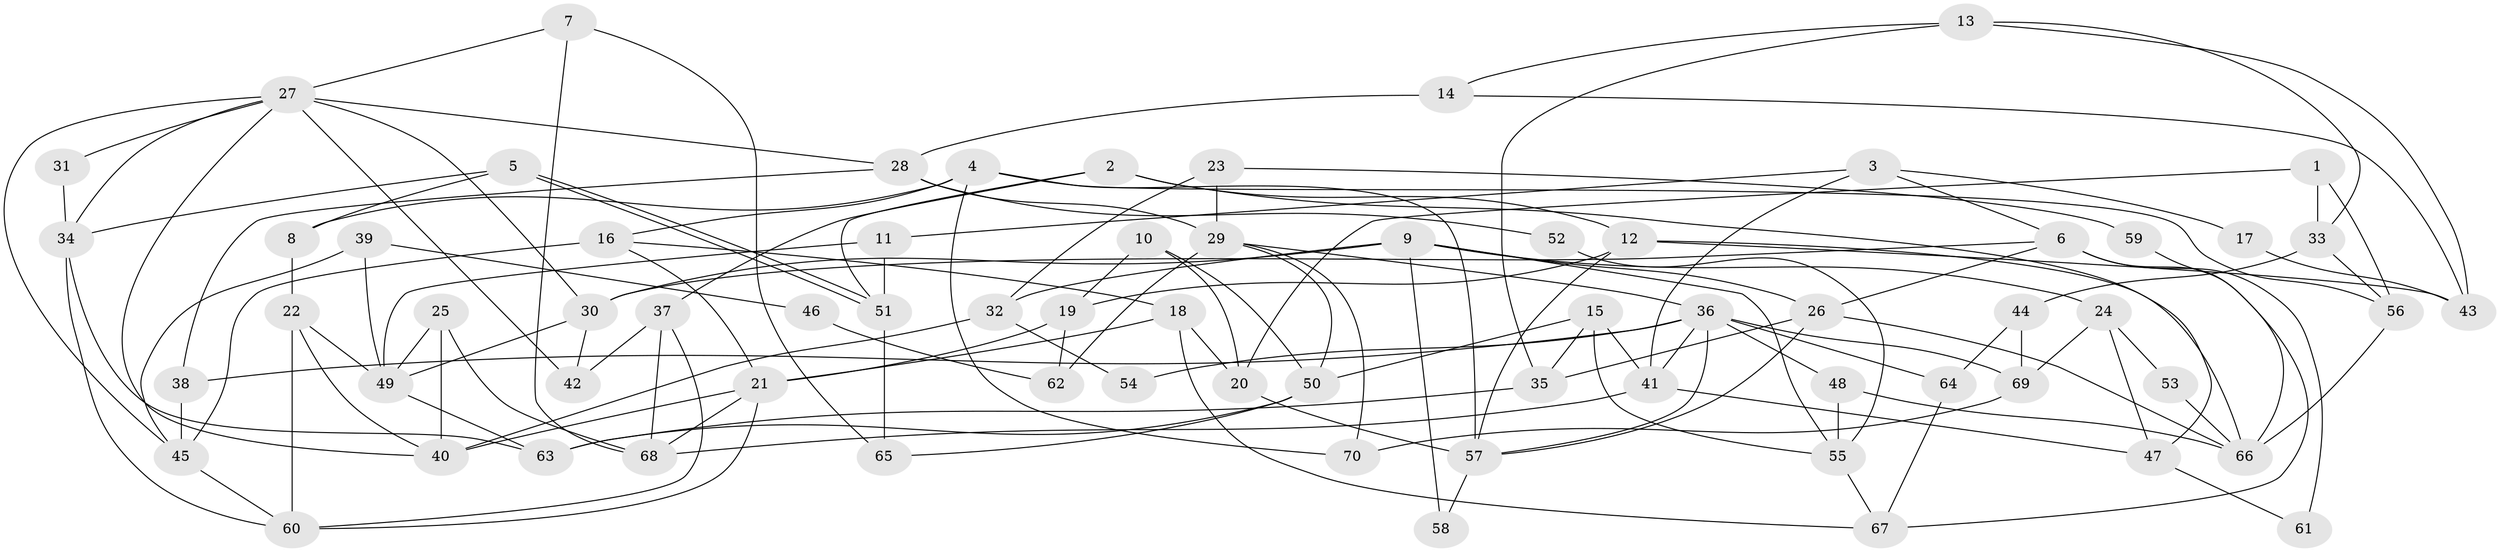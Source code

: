 // Generated by graph-tools (version 1.1) at 2025/11/02/27/25 16:11:22]
// undirected, 70 vertices, 140 edges
graph export_dot {
graph [start="1"]
  node [color=gray90,style=filled];
  1;
  2;
  3;
  4;
  5;
  6;
  7;
  8;
  9;
  10;
  11;
  12;
  13;
  14;
  15;
  16;
  17;
  18;
  19;
  20;
  21;
  22;
  23;
  24;
  25;
  26;
  27;
  28;
  29;
  30;
  31;
  32;
  33;
  34;
  35;
  36;
  37;
  38;
  39;
  40;
  41;
  42;
  43;
  44;
  45;
  46;
  47;
  48;
  49;
  50;
  51;
  52;
  53;
  54;
  55;
  56;
  57;
  58;
  59;
  60;
  61;
  62;
  63;
  64;
  65;
  66;
  67;
  68;
  69;
  70;
  1 -- 20;
  1 -- 33;
  1 -- 56;
  2 -- 12;
  2 -- 37;
  2 -- 47;
  2 -- 51;
  3 -- 11;
  3 -- 41;
  3 -- 6;
  3 -- 17;
  4 -- 56;
  4 -- 70;
  4 -- 8;
  4 -- 16;
  4 -- 57;
  5 -- 34;
  5 -- 51;
  5 -- 51;
  5 -- 8;
  6 -- 67;
  6 -- 26;
  6 -- 30;
  6 -- 61;
  7 -- 27;
  7 -- 68;
  7 -- 65;
  8 -- 22;
  9 -- 24;
  9 -- 26;
  9 -- 30;
  9 -- 32;
  9 -- 55;
  9 -- 58;
  10 -- 20;
  10 -- 50;
  10 -- 19;
  11 -- 51;
  11 -- 49;
  12 -- 57;
  12 -- 19;
  12 -- 43;
  12 -- 66;
  13 -- 35;
  13 -- 43;
  13 -- 14;
  13 -- 33;
  14 -- 28;
  14 -- 43;
  15 -- 35;
  15 -- 41;
  15 -- 50;
  15 -- 55;
  16 -- 21;
  16 -- 18;
  16 -- 45;
  17 -- 43;
  18 -- 21;
  18 -- 20;
  18 -- 67;
  19 -- 21;
  19 -- 62;
  20 -- 57;
  21 -- 40;
  21 -- 60;
  21 -- 68;
  22 -- 49;
  22 -- 40;
  22 -- 60;
  23 -- 29;
  23 -- 32;
  23 -- 59;
  24 -- 69;
  24 -- 47;
  24 -- 53;
  25 -- 68;
  25 -- 40;
  25 -- 49;
  26 -- 66;
  26 -- 35;
  26 -- 57;
  27 -- 34;
  27 -- 30;
  27 -- 28;
  27 -- 31;
  27 -- 40;
  27 -- 42;
  27 -- 45;
  28 -- 29;
  28 -- 38;
  28 -- 52;
  29 -- 36;
  29 -- 50;
  29 -- 62;
  29 -- 70;
  30 -- 42;
  30 -- 49;
  31 -- 34;
  32 -- 40;
  32 -- 54;
  33 -- 56;
  33 -- 44;
  34 -- 60;
  34 -- 63;
  35 -- 63;
  36 -- 57;
  36 -- 38;
  36 -- 41;
  36 -- 48;
  36 -- 54;
  36 -- 64;
  36 -- 69;
  37 -- 60;
  37 -- 42;
  37 -- 68;
  38 -- 45;
  39 -- 49;
  39 -- 45;
  39 -- 46;
  41 -- 68;
  41 -- 47;
  44 -- 64;
  44 -- 69;
  45 -- 60;
  46 -- 62;
  47 -- 61;
  48 -- 55;
  48 -- 66;
  49 -- 63;
  50 -- 65;
  50 -- 63;
  51 -- 65;
  52 -- 55;
  53 -- 66;
  55 -- 67;
  56 -- 66;
  57 -- 58;
  59 -- 66;
  64 -- 67;
  69 -- 70;
}

